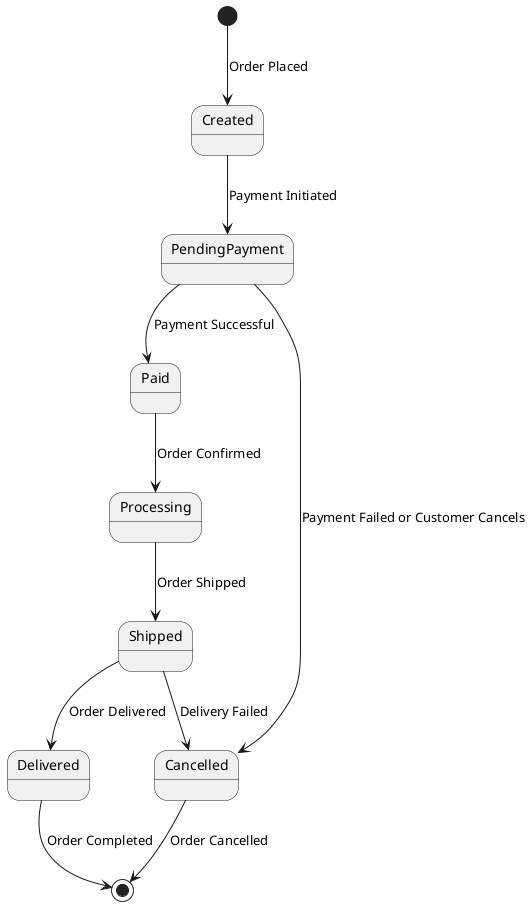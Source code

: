 @startuml

[*] --> Created : Order Placed
Created --> PendingPayment : Payment Initiated
PendingPayment --> Paid : Payment Successful
PendingPayment --> Cancelled : Payment Failed or Customer Cancels
Paid --> Processing : Order Confirmed
Processing --> Shipped : Order Shipped
Shipped --> Delivered : Order Delivered
Shipped --> Cancelled : Delivery Failed
Delivered --> [*] : Order Completed
Cancelled --> [*] : Order Cancelled

@enduml